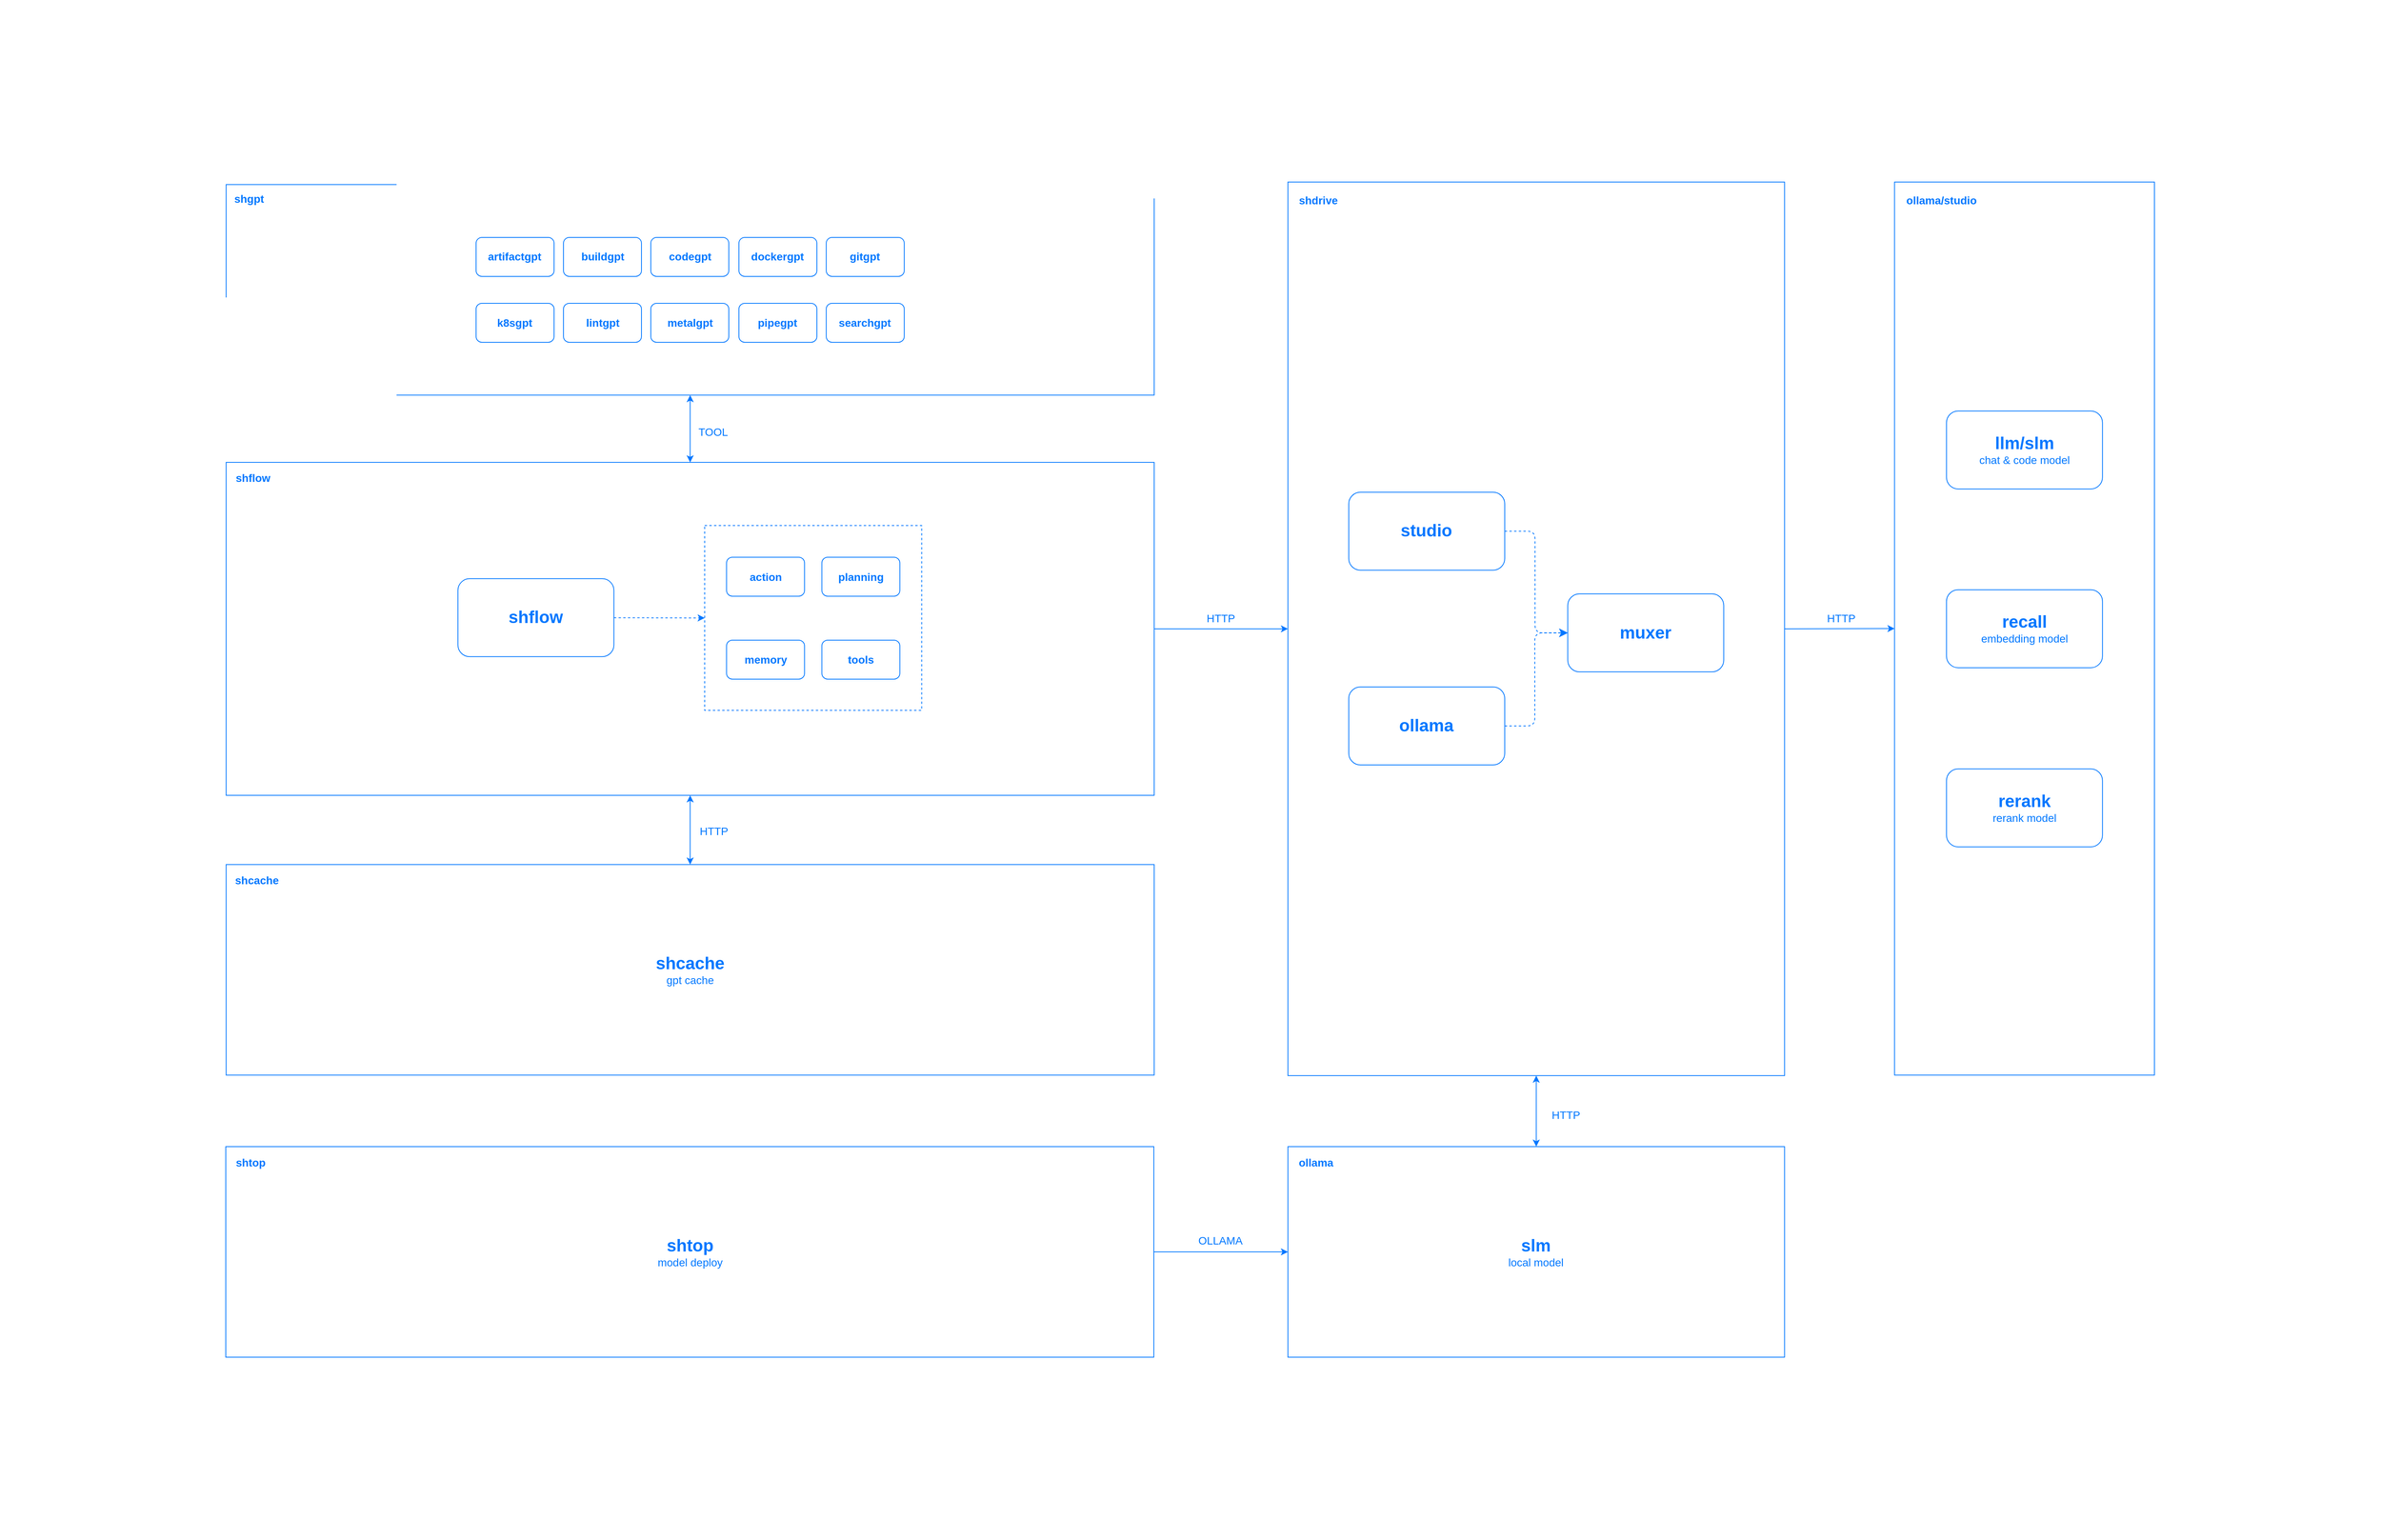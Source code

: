 <mxfile scale="2" border="0">
    <diagram id="lRwunp---gVruRk167lT" name="Page-1">
        <mxGraphModel dx="2156" dy="1455" grid="0" gridSize="10" guides="1" tooltips="1" connect="1" arrows="1" fold="1" page="1" pageScale="1" pageWidth="850" pageHeight="1100" math="0" shadow="0">
            <root>
                <mxCell id="0"/>
                <mxCell id="1" parent="0"/>
                <mxCell id="4" value="" style="rounded=0;whiteSpace=wrap;html=1;strokeColor=none;fillColor=#FFFFFF;" parent="1" vertex="1">
                    <mxGeometry x="-571" y="417" width="3052" height="1974" as="geometry"/>
                </mxCell>
                <mxCell id="140" value="" style="rounded=0;whiteSpace=wrap;html=1;strokeColor=#0077FF;fontSize=14;fontColor=#0077FF;fillColor=none;" parent="1" vertex="1">
                    <mxGeometry x="-281.04" y="1009.96" width="1189.97" height="427" as="geometry"/>
                </mxCell>
                <mxCell id="157" value="" style="rounded=0;whiteSpace=wrap;html=1;dashed=1;strokeColor=#0077FF;" parent="1" vertex="1">
                    <mxGeometry x="332.58" y="1091.02" width="278.25" height="237" as="geometry"/>
                </mxCell>
                <mxCell id="153" value="&lt;font color=&quot;#0077ff&quot; style=&quot;&quot;&gt;&lt;b style=&quot;&quot;&gt;&lt;font style=&quot;font-size: 14px;&quot;&gt;action&lt;/font&gt;&lt;/b&gt;&lt;br&gt;&lt;/font&gt;" style="rounded=1;whiteSpace=wrap;html=1;strokeColor=#0077FF;fillColor=none;shadow=0;" parent="1" vertex="1">
                    <mxGeometry x="360.61" y="1131.58" width="100" height="50" as="geometry"/>
                </mxCell>
                <mxCell id="154" value="&lt;font color=&quot;#0077ff&quot; style=&quot;&quot;&gt;&lt;b style=&quot;&quot;&gt;&lt;font style=&quot;font-size: 14px;&quot;&gt;planning&lt;/font&gt;&lt;/b&gt;&lt;br&gt;&lt;/font&gt;" style="rounded=1;whiteSpace=wrap;html=1;strokeColor=#0077FF;fillColor=none;shadow=0;" parent="1" vertex="1">
                    <mxGeometry x="482.81" y="1131.58" width="100" height="50" as="geometry"/>
                </mxCell>
                <mxCell id="155" value="&lt;font color=&quot;#0077ff&quot; style=&quot;&quot;&gt;&lt;b style=&quot;&quot;&gt;&lt;font style=&quot;font-size: 14px;&quot;&gt;memory&lt;/font&gt;&lt;/b&gt;&lt;br&gt;&lt;/font&gt;" style="rounded=1;whiteSpace=wrap;html=1;strokeColor=#0077FF;fillColor=none;shadow=0;" parent="1" vertex="1">
                    <mxGeometry x="360.61" y="1237.95" width="100" height="50" as="geometry"/>
                </mxCell>
                <mxCell id="156" value="&lt;font color=&quot;#0077ff&quot; style=&quot;&quot;&gt;&lt;b style=&quot;&quot;&gt;&lt;font style=&quot;font-size: 14px;&quot;&gt;tools&lt;/font&gt;&lt;/b&gt;&lt;br&gt;&lt;/font&gt;" style="rounded=1;whiteSpace=wrap;html=1;strokeColor=#0077FF;fillColor=none;shadow=0;" parent="1" vertex="1">
                    <mxGeometry x="482.81" y="1237.95" width="100" height="50" as="geometry"/>
                </mxCell>
                <mxCell id="15" value="&lt;font color=&quot;#0077ff&quot; style=&quot;&quot;&gt;&lt;br&gt;&lt;/font&gt;" style="rounded=0;whiteSpace=wrap;html=1;strokeColor=#0077FF;fillColor=none;shadow=0;" parent="1" vertex="1">
                    <mxGeometry x="1080.43" y="650.46" width="636.8" height="1146" as="geometry"/>
                </mxCell>
                <mxCell id="24" value="&lt;font color=&quot;#0077ff&quot; style=&quot;&quot;&gt;&lt;br&gt;&lt;/font&gt;" style="rounded=0;whiteSpace=wrap;html=1;strokeColor=#0077FF;fillColor=none;shadow=0;" parent="1" vertex="1">
                    <mxGeometry x="-281.04" y="653.71" width="1189.97" height="270" as="geometry"/>
                </mxCell>
                <mxCell id="23" value="" style="endArrow=classic;html=1;fontSize=14;fontColor=#0077FF;exitX=1;exitY=0.5;exitDx=0;exitDy=0;strokeColor=#0077FF;entryX=0;entryY=0.5;entryDx=0;entryDy=0;" parent="1" source="15" target="65" edge="1">
                    <mxGeometry width="50" height="50" relative="1" as="geometry">
                        <mxPoint x="1339.81" y="907.21" as="sourcePoint"/>
                        <mxPoint x="1444.56" y="901.21" as="targetPoint"/>
                    </mxGeometry>
                </mxCell>
                <mxCell id="25" value="&lt;font color=&quot;#0077ff&quot; style=&quot;&quot;&gt;&lt;b style=&quot;&quot;&gt;&lt;font style=&quot;font-size: 14px;&quot;&gt;artifactgpt&lt;/font&gt;&lt;/b&gt;&lt;br&gt;&lt;/font&gt;" style="rounded=1;whiteSpace=wrap;html=1;strokeColor=#0077FF;fillColor=none;shadow=0;" parent="1" vertex="1">
                    <mxGeometry x="39.45" y="721.48" width="100" height="50" as="geometry"/>
                </mxCell>
                <mxCell id="26" value="&lt;font color=&quot;#0077ff&quot; style=&quot;&quot;&gt;&lt;b style=&quot;&quot;&gt;&lt;font style=&quot;font-size: 14px;&quot;&gt;buildgpt&lt;/font&gt;&lt;/b&gt;&lt;br&gt;&lt;/font&gt;" style="rounded=1;whiteSpace=wrap;html=1;strokeColor=#0077FF;fillColor=none;shadow=0;" parent="1" vertex="1">
                    <mxGeometry x="151.51" y="721.48" width="100" height="50" as="geometry"/>
                </mxCell>
                <mxCell id="27" value="&lt;font color=&quot;#0077ff&quot; style=&quot;&quot;&gt;&lt;b style=&quot;&quot;&gt;&lt;font style=&quot;font-size: 14px;&quot;&gt;codegpt&lt;/font&gt;&lt;/b&gt;&lt;br&gt;&lt;/font&gt;" style="rounded=1;whiteSpace=wrap;html=1;strokeColor=#0077FF;fillColor=none;shadow=0;" parent="1" vertex="1">
                    <mxGeometry x="263.5" y="721.48" width="100" height="50" as="geometry"/>
                </mxCell>
                <mxCell id="28" value="&lt;font color=&quot;#0077ff&quot; style=&quot;&quot;&gt;&lt;b style=&quot;&quot;&gt;&lt;font style=&quot;font-size: 14px;&quot;&gt;k8sgpt&lt;/font&gt;&lt;/b&gt;&lt;br&gt;&lt;/font&gt;" style="rounded=1;whiteSpace=wrap;html=1;strokeColor=#0077FF;fillColor=none;shadow=0;" parent="1" vertex="1">
                    <mxGeometry x="39.45" y="805.94" width="100" height="50" as="geometry"/>
                </mxCell>
                <mxCell id="29" value="&lt;font color=&quot;#0077ff&quot; style=&quot;&quot;&gt;&lt;b style=&quot;&quot;&gt;&lt;font style=&quot;font-size: 14px;&quot;&gt;metalgpt&lt;/font&gt;&lt;/b&gt;&lt;br&gt;&lt;/font&gt;" style="rounded=1;whiteSpace=wrap;html=1;strokeColor=#0077FF;fillColor=none;shadow=0;" parent="1" vertex="1">
                    <mxGeometry x="263.5" y="805.94" width="100" height="50" as="geometry"/>
                </mxCell>
                <mxCell id="30" value="&lt;font color=&quot;#0077ff&quot; style=&quot;&quot;&gt;&lt;b style=&quot;&quot;&gt;&lt;font style=&quot;font-size: 14px;&quot;&gt;pipegpt&lt;/font&gt;&lt;/b&gt;&lt;br&gt;&lt;/font&gt;" style="rounded=1;whiteSpace=wrap;html=1;strokeColor=#0077FF;fillColor=none;shadow=0;" parent="1" vertex="1">
                    <mxGeometry x="376.45" y="805.94" width="100" height="50" as="geometry"/>
                </mxCell>
                <mxCell id="33" value="shgpt" style="text;strokeColor=none;fillColor=none;html=1;fontSize=14;fontStyle=1;verticalAlign=middle;align=center;rounded=0;shadow=0;fontColor=#0077FF;" parent="1" vertex="1">
                    <mxGeometry x="-281.04" y="653.71" width="59" height="35.82" as="geometry"/>
                </mxCell>
                <mxCell id="35" value="shdrive" style="text;strokeColor=none;fillColor=none;html=1;fontSize=14;fontStyle=1;verticalAlign=middle;align=center;rounded=0;shadow=0;fontColor=#0077FF;" parent="1" vertex="1">
                    <mxGeometry x="1080.43" y="653.71" width="77.5" height="40" as="geometry"/>
                </mxCell>
                <mxCell id="50" value="&lt;span style=&quot;color: rgb(0, 119, 255); font-size: 14px;&quot;&gt;HTTP&lt;/span&gt;" style="text;html=1;strokeColor=none;fillColor=none;align=center;verticalAlign=middle;whiteSpace=wrap;rounded=0;" parent="1" vertex="1">
                    <mxGeometry x="1753.23" y="1194.52" width="74" height="30" as="geometry"/>
                </mxCell>
                <mxCell id="64" value="&lt;span style=&quot;border-color: var(--border-color); color: rgb(0, 119, 255); font-weight: bold; font-size: 22px;&quot;&gt;muxer&lt;/span&gt;&lt;font color=&quot;#0077ff&quot; style=&quot;&quot;&gt;&lt;br&gt;&lt;/font&gt;" style="rounded=1;whiteSpace=wrap;html=1;strokeColor=#0077FF;fillColor=none;shadow=0;" parent="1" vertex="1">
                    <mxGeometry x="1439.24" y="1178.64" width="200" height="100" as="geometry"/>
                </mxCell>
                <mxCell id="65" value="&lt;font color=&quot;#0077ff&quot; style=&quot;&quot;&gt;&lt;br&gt;&lt;/font&gt;" style="rounded=0;whiteSpace=wrap;html=1;strokeColor=#0077FF;fillColor=none;shadow=0;" parent="1" vertex="1">
                    <mxGeometry x="1858.24" y="650.46" width="333.25" height="1145.31" as="geometry"/>
                </mxCell>
                <mxCell id="66" value="ollama/studio" style="text;strokeColor=none;fillColor=none;html=1;fontSize=14;fontStyle=1;verticalAlign=middle;align=center;rounded=0;shadow=0;fontColor=#0077FF;" parent="1" vertex="1">
                    <mxGeometry x="1858.24" y="653.71" width="118.86" height="40" as="geometry"/>
                </mxCell>
                <mxCell id="67" value="&lt;span style=&quot;border-color: var(--border-color); color: rgb(0, 119, 255); font-weight: bold; font-size: 22px;&quot;&gt;llm/slm&lt;/span&gt;&lt;br style=&quot;border-color: var(--border-color); color: rgb(0, 119, 255);&quot;&gt;&lt;font style=&quot;border-color: var(--border-color); color: rgb(0, 119, 255); font-size: 14px;&quot;&gt;chat &amp;amp; code model&lt;/font&gt;&lt;font color=&quot;#0077ff&quot; style=&quot;&quot;&gt;&lt;br&gt;&lt;/font&gt;" style="rounded=1;whiteSpace=wrap;html=1;strokeColor=#0077FF;fillColor=none;shadow=0;" parent="1" vertex="1">
                    <mxGeometry x="1924.87" y="944.08" width="200" height="100" as="geometry"/>
                </mxCell>
                <mxCell id="68" value="&lt;span style=&quot;border-color: var(--border-color); color: rgb(0, 119, 255); font-weight: bold; font-size: 22px;&quot;&gt;recall&lt;/span&gt;&lt;br style=&quot;border-color: var(--border-color); color: rgb(0, 119, 255);&quot;&gt;&lt;font style=&quot;border-color: var(--border-color); color: rgb(0, 119, 255); font-size: 14px;&quot;&gt;embedding model&lt;/font&gt;&lt;font color=&quot;#0077ff&quot; style=&quot;&quot;&gt;&lt;br&gt;&lt;/font&gt;" style="rounded=1;whiteSpace=wrap;html=1;strokeColor=#0077FF;fillColor=none;shadow=0;" parent="1" vertex="1">
                    <mxGeometry x="1924.87" y="1173.33" width="200" height="100" as="geometry"/>
                </mxCell>
                <mxCell id="69" value="&lt;span style=&quot;border-color: var(--border-color); color: rgb(0, 119, 255); font-weight: bold; font-size: 22px;&quot;&gt;rerank&lt;/span&gt;&lt;br style=&quot;border-color: var(--border-color); color: rgb(0, 119, 255);&quot;&gt;&lt;font style=&quot;border-color: var(--border-color); color: rgb(0, 119, 255); font-size: 14px;&quot;&gt;rerank model&lt;/font&gt;&lt;font color=&quot;#0077ff&quot; style=&quot;&quot;&gt;&lt;br&gt;&lt;/font&gt;" style="rounded=1;whiteSpace=wrap;html=1;strokeColor=#0077FF;fillColor=none;shadow=0;" parent="1" vertex="1">
                    <mxGeometry x="1924.87" y="1403.08" width="200" height="100" as="geometry"/>
                </mxCell>
                <mxCell id="81" value="&lt;font color=&quot;#0077ff&quot; style=&quot;&quot;&gt;&lt;span style=&quot;font-size: 22px;&quot;&gt;&lt;b&gt;ollama&lt;/b&gt;&lt;/span&gt;&lt;br&gt;&lt;/font&gt;" style="rounded=1;whiteSpace=wrap;html=1;strokeColor=#0077FF;fillColor=none;shadow=0;" parent="1" vertex="1">
                    <mxGeometry x="1158.43" y="1298.0" width="200" height="100" as="geometry"/>
                </mxCell>
                <mxCell id="84" value="" style="edgeStyle=elbowEdgeStyle;elbow=horizontal;endArrow=classic;html=1;rounded=1;endSize=8;startSize=8;exitX=1;exitY=0.5;exitDx=0;exitDy=0;entryX=0;entryY=0.5;entryDx=0;entryDy=0;strokeColor=#0077FF;dashed=1;" parent="1" source="174" target="64" edge="1">
                    <mxGeometry width="50" height="50" relative="1" as="geometry">
                        <mxPoint x="1348.61" y="1231.44" as="sourcePoint"/>
                        <mxPoint x="1424.61" y="1366.44" as="targetPoint"/>
                        <Array as="points">
                            <mxPoint x="1397.24" y="1208.64"/>
                        </Array>
                    </mxGeometry>
                </mxCell>
                <mxCell id="85" value="" style="edgeStyle=elbowEdgeStyle;elbow=horizontal;endArrow=classic;html=1;rounded=1;endSize=8;startSize=8;exitX=1;exitY=0.5;exitDx=0;exitDy=0;entryX=0;entryY=0.5;entryDx=0;entryDy=0;strokeColor=#0077FF;dashed=1;" parent="1" source="81" target="64" edge="1">
                    <mxGeometry width="50" height="50" relative="1" as="geometry">
                        <mxPoint x="1358.61" y="1241.44" as="sourcePoint"/>
                        <mxPoint x="1461.61" y="1329.69" as="targetPoint"/>
                        <Array as="points">
                            <mxPoint x="1396.96" y="1286.53"/>
                        </Array>
                    </mxGeometry>
                </mxCell>
                <mxCell id="86" value="&lt;font color=&quot;#0077ff&quot; style=&quot;&quot;&gt;&lt;b style=&quot;&quot;&gt;&lt;font style=&quot;font-size: 14px;&quot;&gt;dockergpt&lt;/font&gt;&lt;/b&gt;&lt;br&gt;&lt;/font&gt;" style="rounded=1;whiteSpace=wrap;html=1;strokeColor=#0077FF;fillColor=none;shadow=0;" parent="1" vertex="1">
                    <mxGeometry x="376.45" y="721.48" width="100" height="50" as="geometry"/>
                </mxCell>
                <mxCell id="87" value="&lt;font color=&quot;#0077ff&quot; style=&quot;&quot;&gt;&lt;b style=&quot;&quot;&gt;&lt;font style=&quot;font-size: 14px;&quot;&gt;lintgpt&lt;/font&gt;&lt;/b&gt;&lt;br&gt;&lt;/font&gt;" style="rounded=1;whiteSpace=wrap;html=1;strokeColor=#0077FF;fillColor=none;shadow=0;" parent="1" vertex="1">
                    <mxGeometry x="151.51" y="805.94" width="100" height="50" as="geometry"/>
                </mxCell>
                <mxCell id="138" value="&lt;font color=&quot;#0077ff&quot; style=&quot;&quot;&gt;&lt;b style=&quot;&quot;&gt;&lt;font style=&quot;font-size: 14px;&quot;&gt;searchgpt&lt;/font&gt;&lt;/b&gt;&lt;br&gt;&lt;/font&gt;" style="rounded=1;whiteSpace=wrap;html=1;strokeColor=#0077FF;fillColor=none;shadow=0;" parent="1" vertex="1">
                    <mxGeometry x="488.45" y="805.94" width="100" height="50" as="geometry"/>
                </mxCell>
                <mxCell id="139" value="&lt;font color=&quot;#0077ff&quot; style=&quot;&quot;&gt;&lt;b style=&quot;&quot;&gt;&lt;font style=&quot;font-size: 14px;&quot;&gt;gitgpt&lt;/font&gt;&lt;/b&gt;&lt;br&gt;&lt;/font&gt;" style="rounded=1;whiteSpace=wrap;html=1;strokeColor=#0077FF;fillColor=none;shadow=0;" parent="1" vertex="1">
                    <mxGeometry x="488.45" y="721.48" width="100" height="50" as="geometry"/>
                </mxCell>
                <mxCell id="141" value="&lt;font color=&quot;#0077ff&quot; style=&quot;&quot;&gt;&lt;span style=&quot;font-weight: bold; font-size: 22px;&quot;&gt;shflow&lt;/span&gt;&lt;br&gt;&lt;/font&gt;" style="rounded=1;whiteSpace=wrap;html=1;strokeColor=#0077FF;fillColor=none;shadow=0;" parent="1" vertex="1">
                    <mxGeometry x="16.17" y="1159.18" width="200" height="100" as="geometry"/>
                </mxCell>
                <mxCell id="145" value="shflow" style="text;strokeColor=none;fillColor=none;html=1;fontSize=14;fontStyle=1;verticalAlign=middle;align=center;rounded=0;shadow=0;fontColor=#0077FF;" parent="1" vertex="1">
                    <mxGeometry x="-281.04" y="1009.96" width="68" height="40" as="geometry"/>
                </mxCell>
                <mxCell id="152" value="&lt;span style=&quot;color: rgb(0, 119, 255); font-size: 14px;&quot;&gt;TOOL&lt;/span&gt;" style="text;html=1;strokeColor=none;fillColor=none;align=center;verticalAlign=middle;whiteSpace=wrap;rounded=0;" parent="1" vertex="1">
                    <mxGeometry x="315" y="955.53" width="56.78" height="30" as="geometry"/>
                </mxCell>
                <mxCell id="162" value="&lt;span style=&quot;color: rgb(0, 119, 255); font-size: 14px;&quot;&gt;HTTP&lt;/span&gt;" style="text;html=1;strokeColor=none;fillColor=none;align=center;verticalAlign=middle;whiteSpace=wrap;rounded=0;" parent="1" vertex="1">
                    <mxGeometry x="949.96" y="1194.52" width="89" height="30" as="geometry"/>
                </mxCell>
                <mxCell id="168" value="&lt;span style=&quot;border-color: var(--border-color); color: rgb(0, 119, 255); font-weight: bold; font-size: 22px;&quot;&gt;slm&lt;/span&gt;&lt;br style=&quot;border-color: var(--border-color); color: rgb(0, 119, 255);&quot;&gt;&lt;font style=&quot;border-color: var(--border-color); color: rgb(0, 119, 255); font-size: 14px;&quot;&gt;local model&lt;/font&gt;&lt;font color=&quot;#0077ff&quot; style=&quot;&quot;&gt;&lt;br&gt;&lt;/font&gt;" style="rounded=0;whiteSpace=wrap;html=1;strokeColor=#0077FF;fillColor=none;shadow=0;" parent="1" vertex="1">
                    <mxGeometry x="1080.43" y="1887.53" width="636.8" height="270" as="geometry"/>
                </mxCell>
                <mxCell id="170" value="ollama" style="text;strokeColor=none;fillColor=none;html=1;fontSize=14;fontStyle=1;verticalAlign=middle;align=center;rounded=0;shadow=0;fontColor=#0077FF;" parent="1" vertex="1">
                    <mxGeometry x="1080.43" y="1887.53" width="72" height="40" as="geometry"/>
                </mxCell>
                <mxCell id="171" value="&lt;span style=&quot;color: rgb(0, 119, 255); font-size: 14px;&quot;&gt;OLLAMA&lt;/span&gt;" style="text;html=1;strokeColor=none;fillColor=none;align=center;verticalAlign=middle;whiteSpace=wrap;rounded=0;" parent="1" vertex="1">
                    <mxGeometry x="957.46" y="1992.53" width="74" height="30" as="geometry"/>
                </mxCell>
                <mxCell id="174" value="&lt;font color=&quot;#0077ff&quot; style=&quot;&quot;&gt;&lt;span style=&quot;font-size: 22px;&quot;&gt;&lt;b&gt;studio&lt;/b&gt;&lt;/span&gt;&lt;br&gt;&lt;/font&gt;" style="rounded=1;whiteSpace=wrap;html=1;strokeColor=#0077FF;fillColor=none;shadow=0;" parent="1" vertex="1">
                    <mxGeometry x="1158.43" y="1048.23" width="200" height="100" as="geometry"/>
                </mxCell>
                <mxCell id="183" value="&lt;span style=&quot;color: rgb(0, 119, 255); font-size: 14px;&quot;&gt;HTTP&lt;/span&gt;" style="text;html=1;strokeColor=none;fillColor=none;align=center;verticalAlign=middle;whiteSpace=wrap;rounded=0;" parent="1" vertex="1">
                    <mxGeometry x="1399.96" y="1831.59" width="74" height="30" as="geometry"/>
                </mxCell>
                <mxCell id="187" value="" style="endArrow=classic;html=1;dashed=1;exitX=1;exitY=0.5;exitDx=0;exitDy=0;entryX=0;entryY=0.5;entryDx=0;entryDy=0;startArrow=none;startFill=0;strokeColor=#0077FF;" parent="1" source="141" target="157" edge="1">
                    <mxGeometry width="50" height="50" relative="1" as="geometry">
                        <mxPoint x="266.93" y="767.54" as="sourcePoint"/>
                        <mxPoint x="91.47" y="1228.02" as="targetPoint"/>
                    </mxGeometry>
                </mxCell>
                <mxCell id="192" value="&lt;font color=&quot;#0077ff&quot; style=&quot;&quot;&gt;&lt;span style=&quot;font-weight: bold; font-size: 22px;&quot;&gt;shcache&lt;/span&gt;&lt;br&gt;&lt;font style=&quot;font-size: 14px;&quot;&gt;gpt cache&lt;/font&gt;&lt;br&gt;&lt;/font&gt;" style="rounded=0;whiteSpace=wrap;html=1;strokeColor=#0077FF;fillColor=none;shadow=0;" parent="1" vertex="1">
                    <mxGeometry x="-281.04" y="1525.77" width="1189.97" height="270" as="geometry"/>
                </mxCell>
                <mxCell id="194" value="shcache" style="text;strokeColor=none;fillColor=none;html=1;fontSize=14;fontStyle=1;verticalAlign=middle;align=center;rounded=0;shadow=0;fontColor=#0077FF;" parent="1" vertex="1">
                    <mxGeometry x="-281.04" y="1525.77" width="79" height="40" as="geometry"/>
                </mxCell>
                <mxCell id="196" value="" style="endArrow=classic;html=1;exitX=1;exitY=0.5;exitDx=0;exitDy=0;entryX=0;entryY=0.5;entryDx=0;entryDy=0;strokeColor=#0077FF;" parent="1" source="140" target="15" edge="1">
                    <mxGeometry width="50" height="50" relative="1" as="geometry">
                        <mxPoint x="990.96" y="1284.53" as="sourcePoint"/>
                        <mxPoint x="1040.96" y="1234.53" as="targetPoint"/>
                    </mxGeometry>
                </mxCell>
                <mxCell id="197" value="" style="endArrow=classic;html=1;exitX=0.5;exitY=1;exitDx=0;exitDy=0;entryX=0.5;entryY=0;entryDx=0;entryDy=0;strokeColor=#0077FF;startArrow=classic;startFill=1;" parent="1" source="24" target="140" edge="1">
                    <mxGeometry width="50" height="50" relative="1" as="geometry">
                        <mxPoint x="918.93" y="1233.46" as="sourcePoint"/>
                        <mxPoint x="1090.43" y="1233.46" as="targetPoint"/>
                    </mxGeometry>
                </mxCell>
                <mxCell id="198" value="" style="endArrow=classic;html=1;exitX=0.5;exitY=1;exitDx=0;exitDy=0;entryX=0.5;entryY=0;entryDx=0;entryDy=0;strokeColor=#0077FF;startArrow=classic;startFill=1;" parent="1" source="140" target="192" edge="1">
                    <mxGeometry width="50" height="50" relative="1" as="geometry">
                        <mxPoint x="323.945" y="933.71" as="sourcePoint"/>
                        <mxPoint x="323.945" y="1019.96" as="targetPoint"/>
                    </mxGeometry>
                </mxCell>
                <mxCell id="199" value="&lt;span style=&quot;color: rgb(0, 119, 255); font-size: 14px;&quot;&gt;HTTP&lt;/span&gt;" style="text;html=1;strokeColor=none;fillColor=none;align=center;verticalAlign=middle;whiteSpace=wrap;rounded=0;" parent="1" vertex="1">
                    <mxGeometry x="312.96" y="1467.53" width="63.04" height="30" as="geometry"/>
                </mxCell>
                <mxCell id="200" value="&lt;span style=&quot;border-color: var(--border-color); color: rgb(0, 119, 255); font-weight: bold; font-size: 22px;&quot;&gt;shtop&lt;/span&gt;&lt;br style=&quot;border-color: var(--border-color); color: rgb(0, 119, 255);&quot;&gt;&lt;font style=&quot;border-color: var(--border-color); color: rgb(0, 119, 255); font-size: 14px;&quot;&gt;model deploy&lt;/font&gt;&lt;font color=&quot;#0077ff&quot; style=&quot;&quot;&gt;&lt;br&gt;&lt;/font&gt;" style="rounded=0;whiteSpace=wrap;html=1;strokeColor=#0077FF;fillColor=none;shadow=0;" parent="1" vertex="1">
                    <mxGeometry x="-281.49" y="1887.53" width="1189.97" height="270" as="geometry"/>
                </mxCell>
                <mxCell id="201" value="shtop" style="text;strokeColor=none;fillColor=none;html=1;fontSize=14;fontStyle=1;verticalAlign=middle;align=center;rounded=0;shadow=0;fontColor=#0077FF;" parent="1" vertex="1">
                    <mxGeometry x="-281.49" y="1887.53" width="63.45" height="40" as="geometry"/>
                </mxCell>
                <mxCell id="202" value="" style="endArrow=classic;html=1;exitX=0.5;exitY=1;exitDx=0;exitDy=0;entryX=0.5;entryY=0;entryDx=0;entryDy=0;strokeColor=#0077FF;startArrow=classic;startFill=1;" parent="1" source="15" target="168" edge="1">
                    <mxGeometry width="50" height="50" relative="1" as="geometry">
                        <mxPoint x="323.945" y="1446.96" as="sourcePoint"/>
                        <mxPoint x="323.945" y="1535.77" as="targetPoint"/>
                    </mxGeometry>
                </mxCell>
                <mxCell id="203" value="" style="endArrow=classic;html=1;exitX=1;exitY=0.5;exitDx=0;exitDy=0;strokeColor=#0077FF;" parent="1" source="200" target="168" edge="1">
                    <mxGeometry width="50" height="50" relative="1" as="geometry">
                        <mxPoint x="918.93" y="1233.46" as="sourcePoint"/>
                        <mxPoint x="1090.43" y="1233.46" as="targetPoint"/>
                    </mxGeometry>
                </mxCell>
            </root>
        </mxGraphModel>
    </diagram>
</mxfile>
